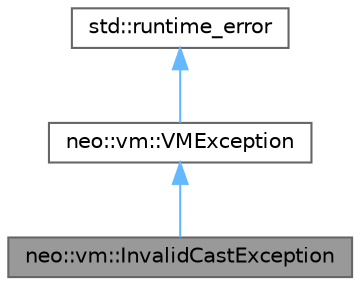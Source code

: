 digraph "neo::vm::InvalidCastException"
{
 // LATEX_PDF_SIZE
  bgcolor="transparent";
  edge [fontname=Helvetica,fontsize=10,labelfontname=Helvetica,labelfontsize=10];
  node [fontname=Helvetica,fontsize=10,shape=box,height=0.2,width=0.4];
  Node1 [id="Node000001",label="neo::vm::InvalidCastException",height=0.2,width=0.4,color="gray40", fillcolor="grey60", style="filled", fontcolor="black",tooltip="Exception thrown when a type conversion is invalid."];
  Node2 -> Node1 [id="edge1_Node000001_Node000002",dir="back",color="steelblue1",style="solid",tooltip=" "];
  Node2 [id="Node000002",label="neo::vm::VMException",height=0.2,width=0.4,color="gray40", fillcolor="white", style="filled",URL="$classneo_1_1vm_1_1_v_m_exception.html",tooltip="Base class for all VM exceptions."];
  Node3 -> Node2 [id="edge2_Node000002_Node000003",dir="back",color="steelblue1",style="solid",tooltip=" "];
  Node3 [id="Node000003",label="std::runtime_error",height=0.2,width=0.4,color="gray40", fillcolor="white", style="filled",tooltip=" "];
}
